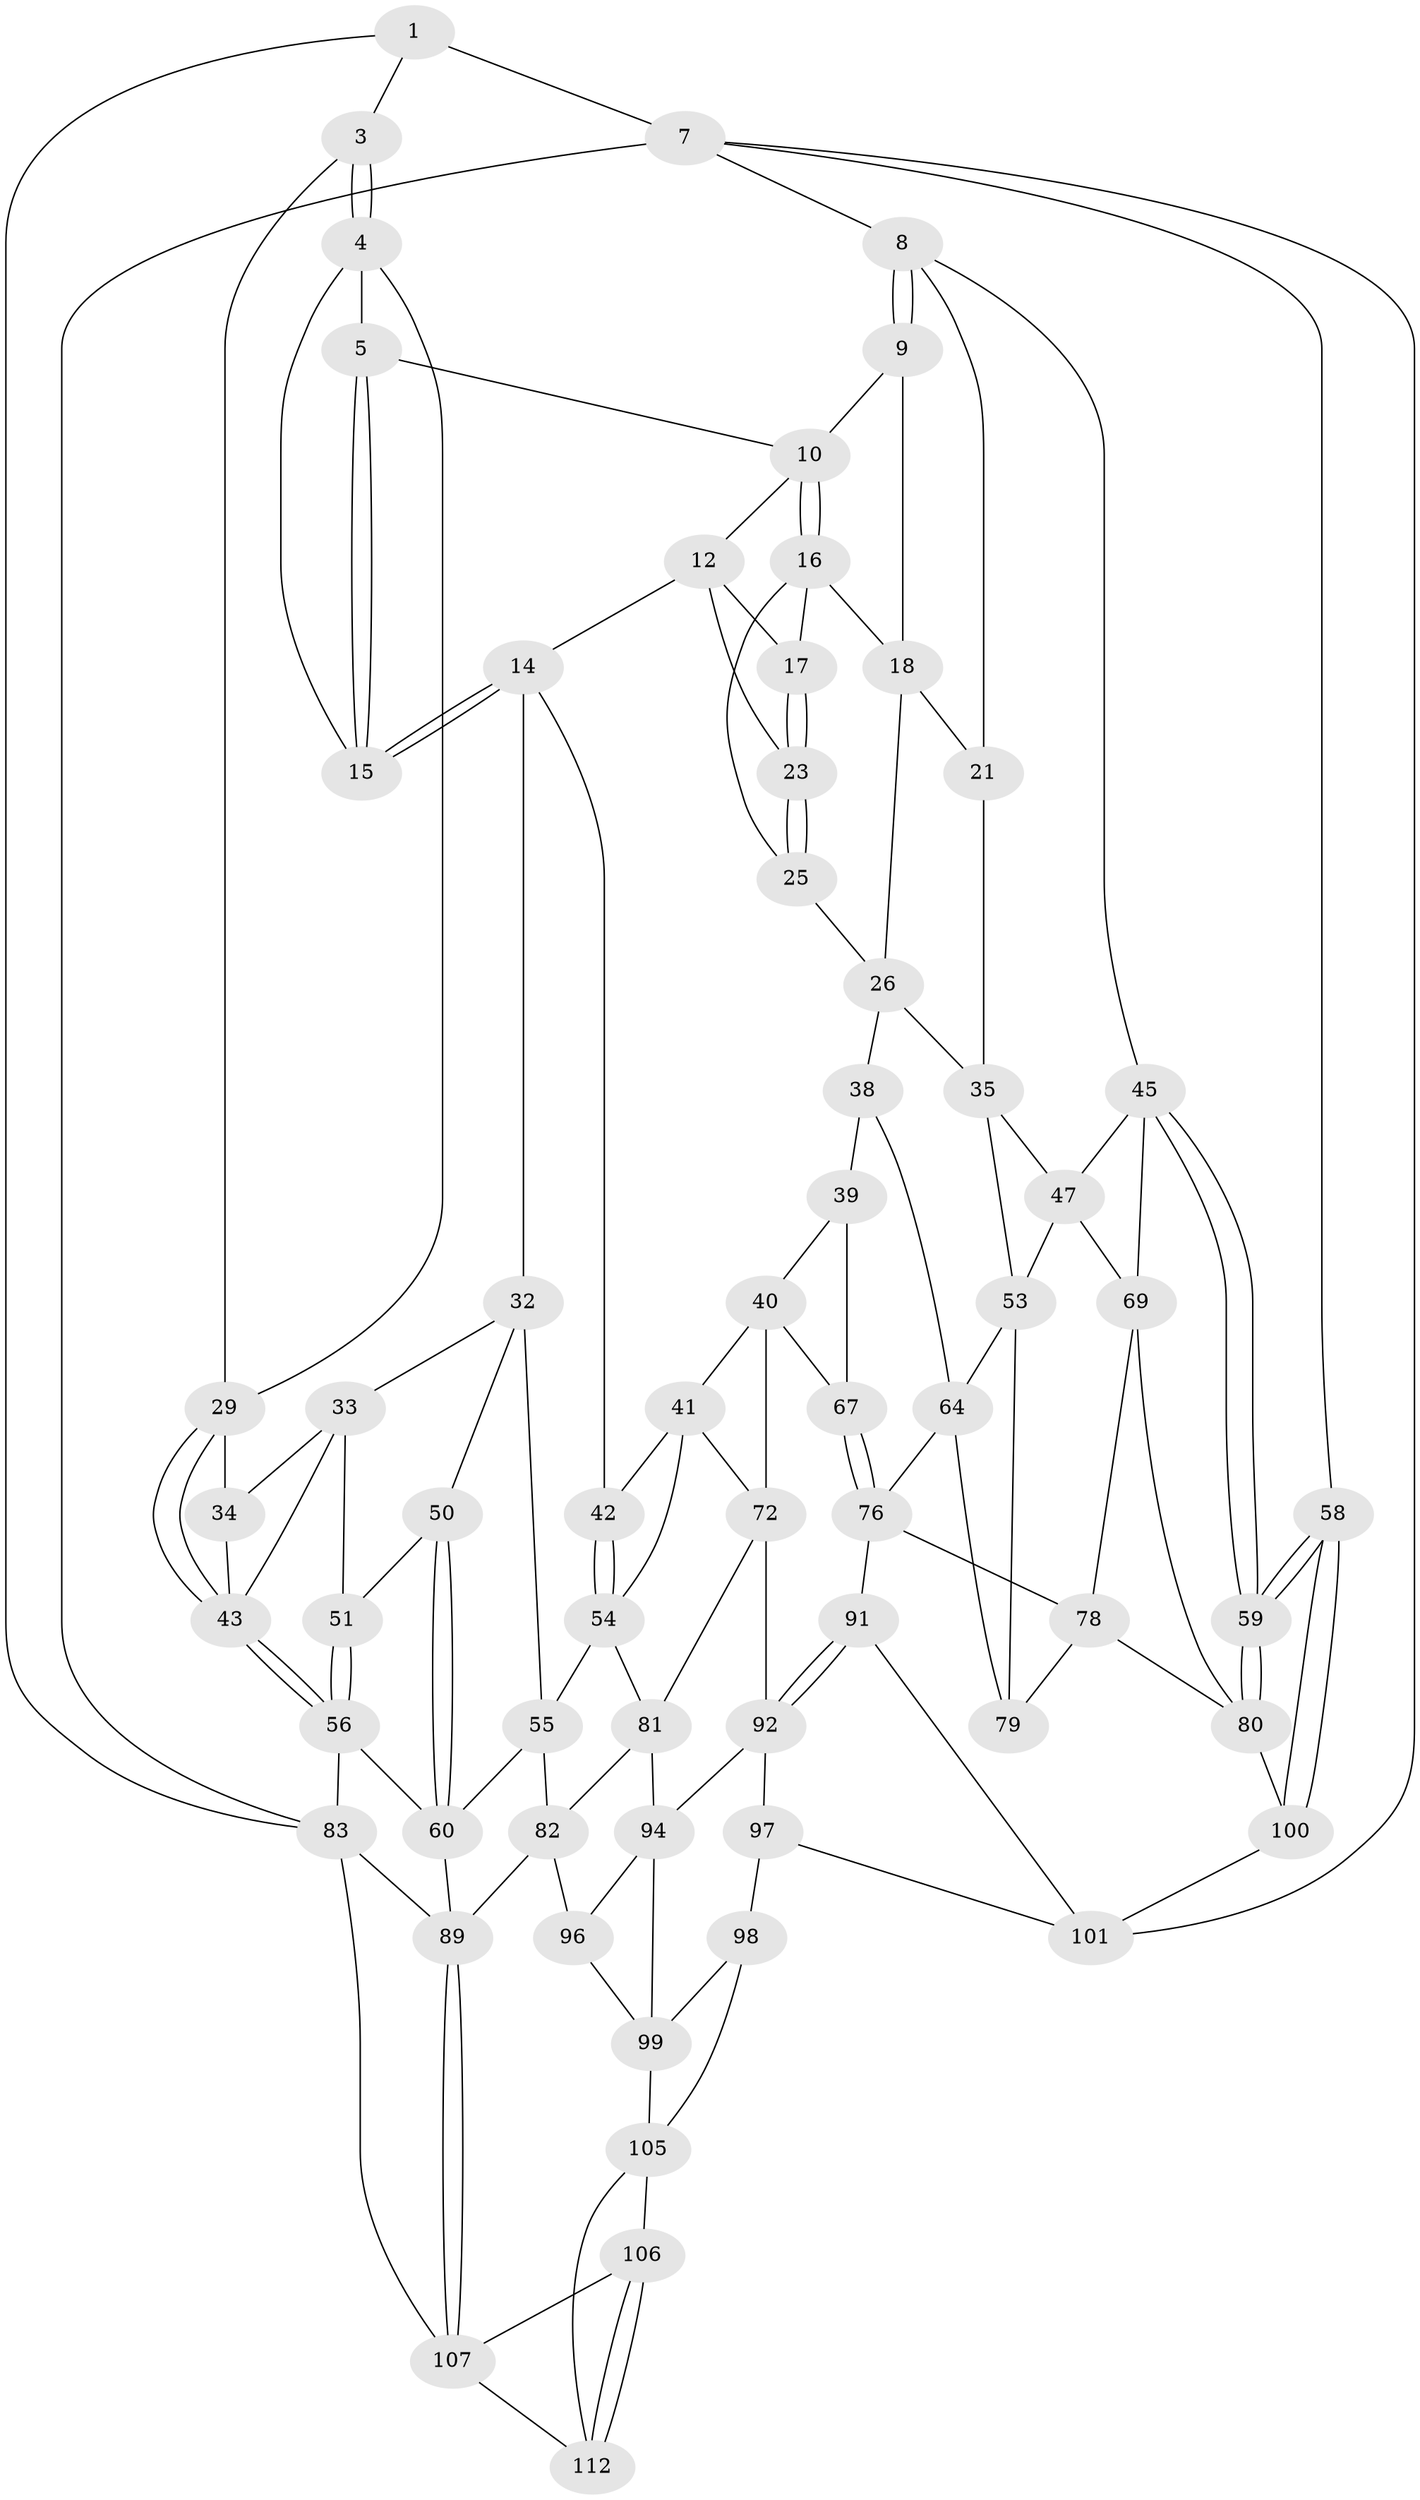 // Generated by graph-tools (version 1.1) at 2025/24/03/03/25 07:24:35]
// undirected, 65 vertices, 138 edges
graph export_dot {
graph [start="1"]
  node [color=gray90,style=filled];
  1 [pos="+0.42826003468239465+0",super="+2"];
  3 [pos="+0+0"];
  4 [pos="+0.1749086105987765+0.17686425947184012",super="+28"];
  5 [pos="+0.3200961922647063+0.08283725508559465",super="+6"];
  7 [pos="+1+0",super="+57"];
  8 [pos="+1+0",super="+20"];
  9 [pos="+0.7259352601149593+0.16136393330176124"];
  10 [pos="+0.6777452540054625+0.15167125606173026",super="+11"];
  12 [pos="+0.5046052322144345+0.10577949536517997",super="+13"];
  14 [pos="+0.42522224188378943+0.35918085428307256",super="+31"];
  15 [pos="+0.3778391582571095+0.29101542979807393"];
  16 [pos="+0.6075099203426572+0.22213306609286904",super="+19"];
  17 [pos="+0.5820194484679271+0.22606216601553586"];
  18 [pos="+0.7158346730825739+0.20123405996439706",super="+22"];
  21 [pos="+0.9139066026995765+0.28926569635124555"];
  23 [pos="+0.5783155710387934+0.257957116264609",super="+24"];
  25 [pos="+0.6784951091096693+0.35347536821574094",super="+27"];
  26 [pos="+0.6858825282011057+0.3703051735727131",super="+37"];
  29 [pos="+0+0",super="+30"];
  32 [pos="+0.25979510854455407+0.40944978266468424",super="+49"];
  33 [pos="+0.2125036840137345+0.3941119653808518",super="+48"];
  34 [pos="+0.13964696829353793+0.3076730574106082"];
  35 [pos="+0.8716851300612547+0.4202476222752694",super="+36"];
  38 [pos="+0.5693809403406319+0.4861016820034179",super="+65"];
  39 [pos="+0.5689131077260365+0.4861804168613134",super="+66"];
  40 [pos="+0.5193314662749071+0.4878286212170259",super="+68"];
  41 [pos="+0.47985090899647725+0.48013659165684297",super="+70"];
  42 [pos="+0.43751524104181094+0.43770274707440926"];
  43 [pos="+0+0.4762601326733119",super="+44"];
  45 [pos="+1+0.38393938227012886",super="+46"];
  47 [pos="+0.9607325114739431+0.4872281956675278",super="+52"];
  50 [pos="+0.17171000366065575+0.5271384869774334"];
  51 [pos="+0.1674103825568714+0.495785369209195"];
  53 [pos="+0.7926725206700955+0.5172640420067846",super="+63"];
  54 [pos="+0.2996733789453693+0.5782668819736465",super="+71"];
  55 [pos="+0.28598447369762586+0.5719021228251816",super="+74"];
  56 [pos="+0+0.5142320789982175",super="+62"];
  58 [pos="+1+1"];
  59 [pos="+1+0.7040836432800245"];
  60 [pos="+0.13257849740515562+0.6156967666658646",super="+61"];
  64 [pos="+0.6785109325731643+0.5679557644399661",super="+75"];
  67 [pos="+0.5754915928677112+0.7142373075675529"];
  69 [pos="+0.9376409094762064+0.5880825820694255",super="+77"];
  72 [pos="+0.5567687228300684+0.717939311232621",super="+73"];
  76 [pos="+0.6720465678946506+0.751939891021291",super="+85"];
  78 [pos="+0.8164815106446267+0.627648370519187",super="+84"];
  79 [pos="+0.779592036687085+0.5694289094284479"];
  80 [pos="+1+0.7071002228239326",super="+87"];
  81 [pos="+0.31986263649433216+0.7232390302766509",super="+86"];
  82 [pos="+0.28754511444386327+0.7343258680741905",super="+88"];
  83 [pos="+0+1",super="+103"];
  89 [pos="+0.11566872953538183+0.8071267986742648",super="+90"];
  91 [pos="+0.651913455235216+0.9732393150329962"];
  92 [pos="+0.5368217071782496+0.9067260203935558",super="+93"];
  94 [pos="+0.39713777273170664+0.8301714546784653",super="+95"];
  96 [pos="+0.21575721527310307+0.8460780638036585"];
  97 [pos="+0.48936362829977315+0.9130870657234151",super="+111"];
  98 [pos="+0.42157984725128445+0.9025390478202362",super="+109"];
  99 [pos="+0.3961996341319598+0.871217902204599",super="+104"];
  100 [pos="+0.8960851317515913+0.8759156977944321"];
  101 [pos="+0.7447730223286481+1",super="+102"];
  105 [pos="+0.27282736635042637+1",super="+110"];
  106 [pos="+0.1345417611874157+0.9240774637097097"];
  107 [pos="+0.1128441385111267+0.8531490055983625",super="+108"];
  112 [pos="+0.1722021295445557+1"];
  1 -- 7 [weight=2];
  1 -- 3;
  1 -- 83;
  3 -- 4;
  3 -- 4;
  3 -- 29;
  4 -- 5;
  4 -- 29;
  4 -- 15;
  5 -- 15;
  5 -- 15;
  5 -- 10;
  7 -- 8;
  7 -- 58;
  7 -- 83;
  7 -- 101;
  8 -- 9;
  8 -- 9;
  8 -- 21;
  8 -- 45;
  9 -- 10;
  9 -- 18;
  10 -- 16;
  10 -- 16;
  10 -- 12;
  12 -- 17;
  12 -- 14;
  12 -- 23;
  14 -- 15;
  14 -- 15;
  14 -- 32;
  14 -- 42;
  16 -- 17;
  16 -- 25;
  16 -- 18;
  17 -- 23;
  17 -- 23;
  18 -- 26;
  18 -- 21;
  21 -- 35;
  23 -- 25 [weight=2];
  23 -- 25;
  25 -- 26;
  26 -- 38;
  26 -- 35;
  29 -- 43;
  29 -- 43;
  29 -- 34;
  32 -- 33;
  32 -- 50;
  32 -- 55;
  33 -- 34;
  33 -- 51;
  33 -- 43;
  34 -- 43;
  35 -- 47;
  35 -- 53;
  38 -- 39 [weight=2];
  38 -- 64;
  39 -- 40;
  39 -- 67;
  40 -- 41;
  40 -- 72;
  40 -- 67;
  41 -- 42;
  41 -- 54;
  41 -- 72;
  42 -- 54;
  42 -- 54;
  43 -- 56;
  43 -- 56;
  45 -- 59;
  45 -- 59;
  45 -- 69;
  45 -- 47;
  47 -- 53;
  47 -- 69;
  50 -- 51;
  50 -- 60;
  50 -- 60;
  51 -- 56;
  51 -- 56;
  53 -- 64;
  53 -- 79;
  54 -- 55;
  54 -- 81;
  55 -- 82;
  55 -- 60;
  56 -- 83;
  56 -- 60;
  58 -- 59;
  58 -- 59;
  58 -- 100;
  58 -- 100;
  59 -- 80;
  59 -- 80;
  60 -- 89;
  64 -- 76;
  64 -- 79;
  67 -- 76;
  67 -- 76;
  69 -- 80;
  69 -- 78;
  72 -- 92;
  72 -- 81;
  76 -- 91;
  76 -- 78;
  78 -- 79;
  78 -- 80;
  80 -- 100;
  81 -- 82;
  81 -- 94;
  82 -- 96;
  82 -- 89;
  83 -- 107;
  83 -- 89;
  89 -- 107;
  89 -- 107;
  91 -- 92;
  91 -- 92;
  91 -- 101;
  92 -- 97;
  92 -- 94;
  94 -- 96;
  94 -- 99;
  96 -- 99;
  97 -- 98 [weight=2];
  97 -- 101;
  98 -- 99;
  98 -- 105;
  99 -- 105;
  100 -- 101;
  105 -- 106;
  105 -- 112;
  106 -- 107;
  106 -- 112;
  106 -- 112;
  107 -- 112;
}
